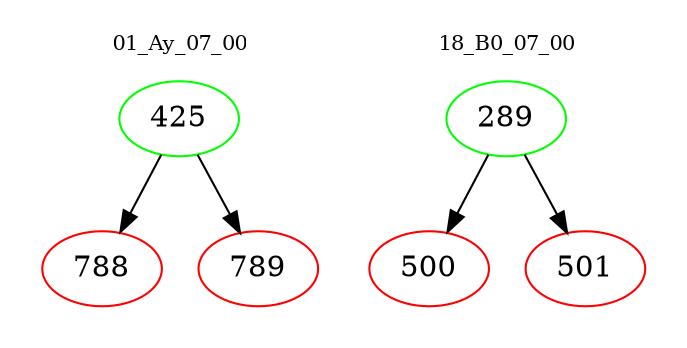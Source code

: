 digraph{
subgraph cluster_0 {
color = white
label = "01_Ay_07_00";
fontsize=10;
T0_425 [label="425", color="green"]
T0_425 -> T0_788 [color="black"]
T0_788 [label="788", color="red"]
T0_425 -> T0_789 [color="black"]
T0_789 [label="789", color="red"]
}
subgraph cluster_1 {
color = white
label = "18_B0_07_00";
fontsize=10;
T1_289 [label="289", color="green"]
T1_289 -> T1_500 [color="black"]
T1_500 [label="500", color="red"]
T1_289 -> T1_501 [color="black"]
T1_501 [label="501", color="red"]
}
}
